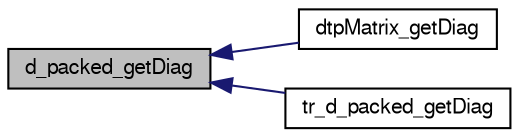 digraph G
{
  edge [fontname="FreeSans",fontsize=10,labelfontname="FreeSans",labelfontsize=10];
  node [fontname="FreeSans",fontsize=10,shape=record];
  rankdir=LR;
  Node1 [label="d_packed_getDiag",height=0.2,width=0.4,color="black", fillcolor="grey75", style="filled" fontcolor="black"];
  Node1 -> Node2 [dir=back,color="midnightblue",fontsize=10,style="solid",fontname="FreeSans"];
  Node2 [label="dtpMatrix_getDiag",height=0.2,width=0.4,color="black", fillcolor="white", style="filled",URL="$dtpMatrix_8h.html#4ed43f6f506055ebe14d7b10a31aac34"];
  Node1 -> Node3 [dir=back,color="midnightblue",fontsize=10,style="solid",fontname="FreeSans"];
  Node3 [label="tr_d_packed_getDiag",height=0.2,width=0.4,color="black", fillcolor="white", style="filled",URL="$Mutils_8h.html#9a9ef98e9c7c7fded7f108ef27974105"];
}
